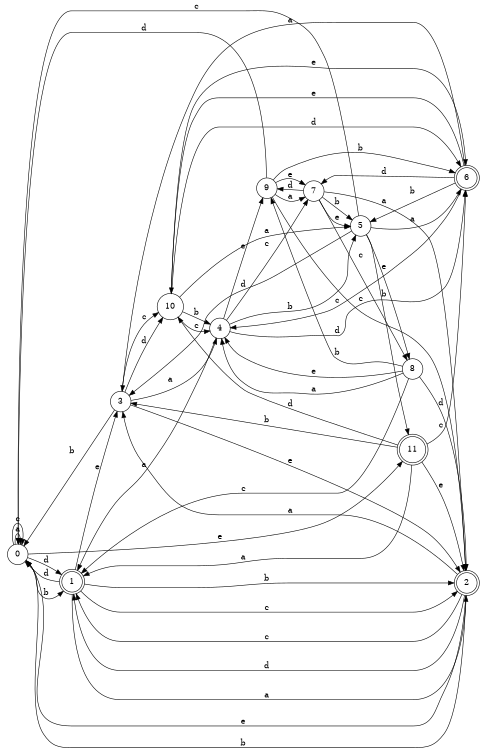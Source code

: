 digraph n10_1 {
__start0 [label="" shape="none"];

rankdir=LR;
size="8,5";

s0 [style="filled", color="black", fillcolor="white" shape="circle", label="0"];
s1 [style="rounded,filled", color="black", fillcolor="white" shape="doublecircle", label="1"];
s2 [style="rounded,filled", color="black", fillcolor="white" shape="doublecircle", label="2"];
s3 [style="filled", color="black", fillcolor="white" shape="circle", label="3"];
s4 [style="filled", color="black", fillcolor="white" shape="circle", label="4"];
s5 [style="filled", color="black", fillcolor="white" shape="circle", label="5"];
s6 [style="rounded,filled", color="black", fillcolor="white" shape="doublecircle", label="6"];
s7 [style="filled", color="black", fillcolor="white" shape="circle", label="7"];
s8 [style="filled", color="black", fillcolor="white" shape="circle", label="8"];
s9 [style="filled", color="black", fillcolor="white" shape="circle", label="9"];
s10 [style="filled", color="black", fillcolor="white" shape="circle", label="10"];
s11 [style="rounded,filled", color="black", fillcolor="white" shape="doublecircle", label="11"];
s0 -> s0 [label="a"];
s0 -> s1 [label="b"];
s0 -> s0 [label="c"];
s0 -> s1 [label="d"];
s0 -> s11 [label="e"];
s1 -> s2 [label="a"];
s1 -> s2 [label="b"];
s1 -> s2 [label="c"];
s1 -> s0 [label="d"];
s1 -> s3 [label="e"];
s2 -> s3 [label="a"];
s2 -> s0 [label="b"];
s2 -> s1 [label="c"];
s2 -> s1 [label="d"];
s2 -> s0 [label="e"];
s3 -> s4 [label="a"];
s3 -> s0 [label="b"];
s3 -> s10 [label="c"];
s3 -> s10 [label="d"];
s3 -> s2 [label="e"];
s4 -> s1 [label="a"];
s4 -> s5 [label="b"];
s4 -> s7 [label="c"];
s4 -> s6 [label="d"];
s4 -> s9 [label="e"];
s5 -> s6 [label="a"];
s5 -> s11 [label="b"];
s5 -> s0 [label="c"];
s5 -> s3 [label="d"];
s5 -> s8 [label="e"];
s6 -> s3 [label="a"];
s6 -> s5 [label="b"];
s6 -> s4 [label="c"];
s6 -> s7 [label="d"];
s6 -> s10 [label="e"];
s7 -> s2 [label="a"];
s7 -> s5 [label="b"];
s7 -> s8 [label="c"];
s7 -> s9 [label="d"];
s7 -> s5 [label="e"];
s8 -> s4 [label="a"];
s8 -> s9 [label="b"];
s8 -> s1 [label="c"];
s8 -> s2 [label="d"];
s8 -> s4 [label="e"];
s9 -> s7 [label="a"];
s9 -> s6 [label="b"];
s9 -> s2 [label="c"];
s9 -> s0 [label="d"];
s9 -> s7 [label="e"];
s10 -> s5 [label="a"];
s10 -> s4 [label="b"];
s10 -> s4 [label="c"];
s10 -> s6 [label="d"];
s10 -> s6 [label="e"];
s11 -> s1 [label="a"];
s11 -> s3 [label="b"];
s11 -> s6 [label="c"];
s11 -> s10 [label="d"];
s11 -> s2 [label="e"];

}